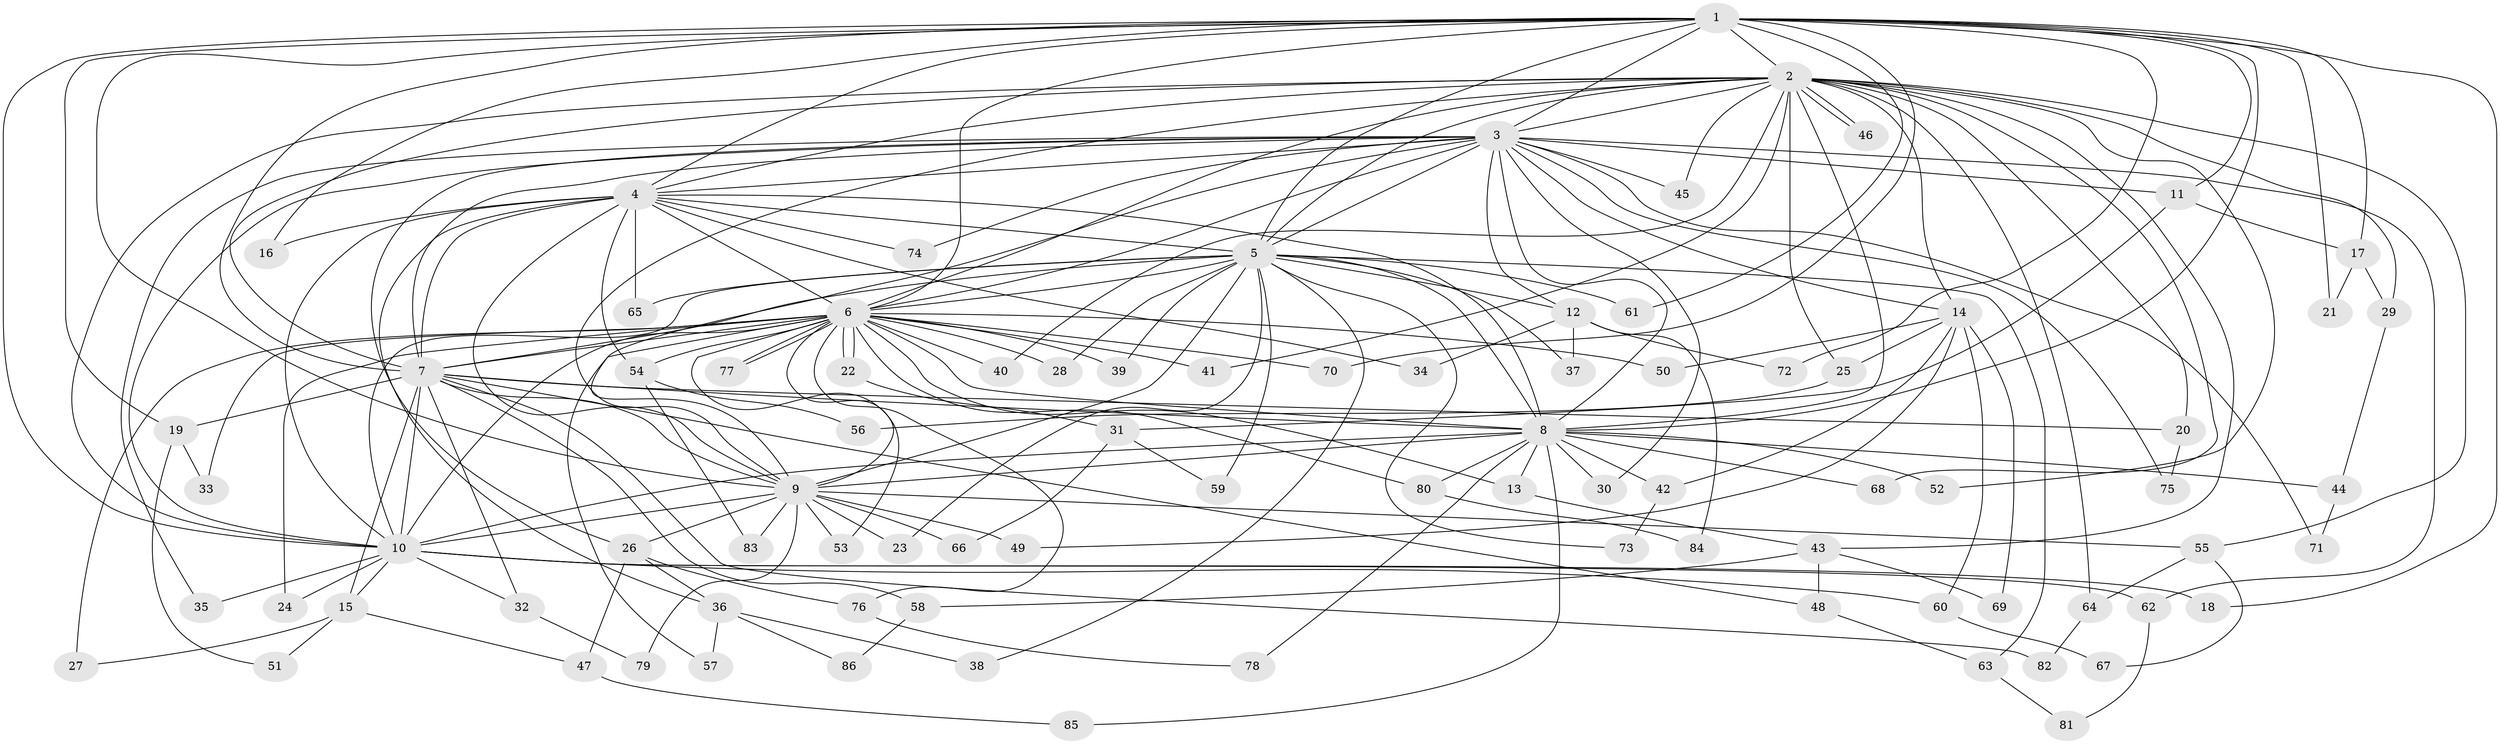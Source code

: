 // coarse degree distribution, {15: 0.04838709677419355, 20: 0.016129032258064516, 18: 0.03225806451612903, 21: 0.016129032258064516, 23: 0.016129032258064516, 17: 0.016129032258064516, 6: 0.04838709677419355, 3: 0.24193548387096775, 8: 0.016129032258064516, 5: 0.04838709677419355, 2: 0.45161290322580644, 4: 0.04838709677419355}
// Generated by graph-tools (version 1.1) at 2025/41/03/06/25 10:41:33]
// undirected, 86 vertices, 197 edges
graph export_dot {
graph [start="1"]
  node [color=gray90,style=filled];
  1;
  2;
  3;
  4;
  5;
  6;
  7;
  8;
  9;
  10;
  11;
  12;
  13;
  14;
  15;
  16;
  17;
  18;
  19;
  20;
  21;
  22;
  23;
  24;
  25;
  26;
  27;
  28;
  29;
  30;
  31;
  32;
  33;
  34;
  35;
  36;
  37;
  38;
  39;
  40;
  41;
  42;
  43;
  44;
  45;
  46;
  47;
  48;
  49;
  50;
  51;
  52;
  53;
  54;
  55;
  56;
  57;
  58;
  59;
  60;
  61;
  62;
  63;
  64;
  65;
  66;
  67;
  68;
  69;
  70;
  71;
  72;
  73;
  74;
  75;
  76;
  77;
  78;
  79;
  80;
  81;
  82;
  83;
  84;
  85;
  86;
  1 -- 2;
  1 -- 3;
  1 -- 4;
  1 -- 5;
  1 -- 6;
  1 -- 7;
  1 -- 8;
  1 -- 9;
  1 -- 10;
  1 -- 11;
  1 -- 16;
  1 -- 17;
  1 -- 18;
  1 -- 19;
  1 -- 21;
  1 -- 61;
  1 -- 70;
  1 -- 72;
  2 -- 3;
  2 -- 4;
  2 -- 5;
  2 -- 6;
  2 -- 7;
  2 -- 8;
  2 -- 9;
  2 -- 10;
  2 -- 14;
  2 -- 20;
  2 -- 25;
  2 -- 29;
  2 -- 40;
  2 -- 41;
  2 -- 43;
  2 -- 45;
  2 -- 46;
  2 -- 46;
  2 -- 52;
  2 -- 55;
  2 -- 64;
  2 -- 68;
  3 -- 4;
  3 -- 5;
  3 -- 6;
  3 -- 7;
  3 -- 8;
  3 -- 9;
  3 -- 10;
  3 -- 11;
  3 -- 12;
  3 -- 14;
  3 -- 26;
  3 -- 30;
  3 -- 35;
  3 -- 45;
  3 -- 62;
  3 -- 71;
  3 -- 74;
  3 -- 75;
  4 -- 5;
  4 -- 6;
  4 -- 7;
  4 -- 8;
  4 -- 9;
  4 -- 10;
  4 -- 16;
  4 -- 34;
  4 -- 36;
  4 -- 54;
  4 -- 65;
  4 -- 74;
  5 -- 6;
  5 -- 7;
  5 -- 8;
  5 -- 9;
  5 -- 10;
  5 -- 12;
  5 -- 23;
  5 -- 28;
  5 -- 37;
  5 -- 38;
  5 -- 39;
  5 -- 59;
  5 -- 61;
  5 -- 63;
  5 -- 65;
  5 -- 73;
  6 -- 7;
  6 -- 8;
  6 -- 9;
  6 -- 10;
  6 -- 13;
  6 -- 22;
  6 -- 22;
  6 -- 24;
  6 -- 27;
  6 -- 28;
  6 -- 33;
  6 -- 39;
  6 -- 40;
  6 -- 41;
  6 -- 50;
  6 -- 53;
  6 -- 54;
  6 -- 57;
  6 -- 70;
  6 -- 76;
  6 -- 77;
  6 -- 77;
  6 -- 80;
  7 -- 8;
  7 -- 9;
  7 -- 10;
  7 -- 15;
  7 -- 19;
  7 -- 20;
  7 -- 32;
  7 -- 48;
  7 -- 58;
  7 -- 82;
  8 -- 9;
  8 -- 10;
  8 -- 13;
  8 -- 30;
  8 -- 42;
  8 -- 44;
  8 -- 52;
  8 -- 68;
  8 -- 78;
  8 -- 80;
  8 -- 85;
  9 -- 10;
  9 -- 23;
  9 -- 26;
  9 -- 49;
  9 -- 53;
  9 -- 55;
  9 -- 66;
  9 -- 79;
  9 -- 83;
  10 -- 15;
  10 -- 18;
  10 -- 24;
  10 -- 32;
  10 -- 35;
  10 -- 60;
  10 -- 62;
  11 -- 17;
  11 -- 31;
  12 -- 34;
  12 -- 37;
  12 -- 72;
  12 -- 84;
  13 -- 43;
  14 -- 25;
  14 -- 42;
  14 -- 49;
  14 -- 50;
  14 -- 60;
  14 -- 69;
  15 -- 27;
  15 -- 47;
  15 -- 51;
  17 -- 21;
  17 -- 29;
  19 -- 33;
  19 -- 51;
  20 -- 75;
  22 -- 31;
  25 -- 56;
  26 -- 36;
  26 -- 47;
  26 -- 76;
  29 -- 44;
  31 -- 59;
  31 -- 66;
  32 -- 79;
  36 -- 38;
  36 -- 57;
  36 -- 86;
  42 -- 73;
  43 -- 48;
  43 -- 58;
  43 -- 69;
  44 -- 71;
  47 -- 85;
  48 -- 63;
  54 -- 56;
  54 -- 83;
  55 -- 64;
  55 -- 67;
  58 -- 86;
  60 -- 67;
  62 -- 81;
  63 -- 81;
  64 -- 82;
  76 -- 78;
  80 -- 84;
}
